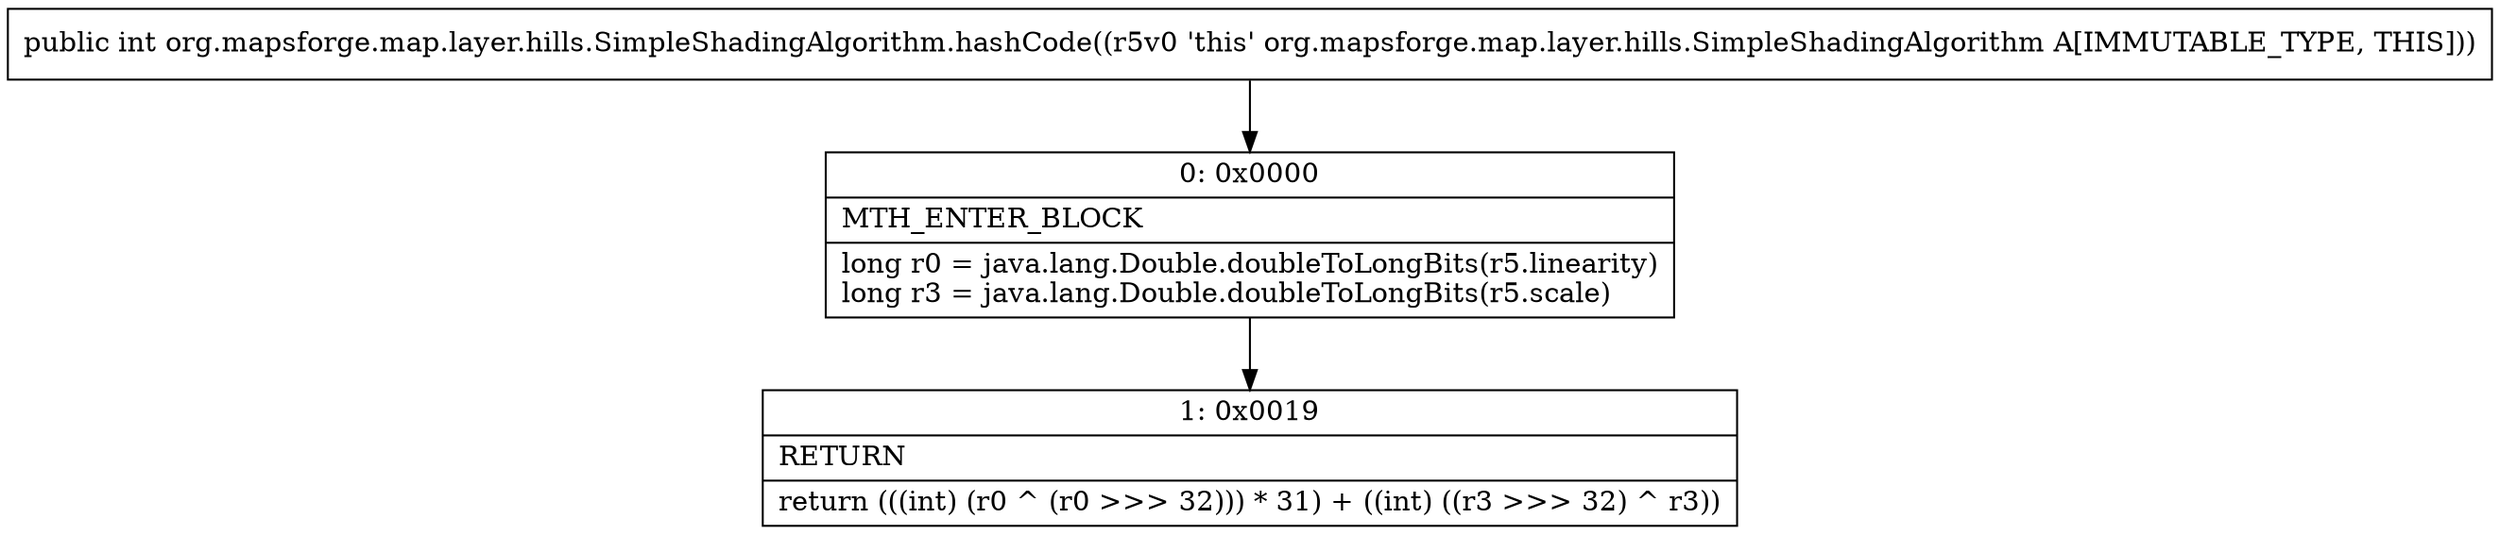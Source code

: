 digraph "CFG fororg.mapsforge.map.layer.hills.SimpleShadingAlgorithm.hashCode()I" {
Node_0 [shape=record,label="{0\:\ 0x0000|MTH_ENTER_BLOCK\l|long r0 = java.lang.Double.doubleToLongBits(r5.linearity)\llong r3 = java.lang.Double.doubleToLongBits(r5.scale)\l}"];
Node_1 [shape=record,label="{1\:\ 0x0019|RETURN\l|return (((int) (r0 ^ (r0 \>\>\> 32))) * 31) + ((int) ((r3 \>\>\> 32) ^ r3))\l}"];
MethodNode[shape=record,label="{public int org.mapsforge.map.layer.hills.SimpleShadingAlgorithm.hashCode((r5v0 'this' org.mapsforge.map.layer.hills.SimpleShadingAlgorithm A[IMMUTABLE_TYPE, THIS])) }"];
MethodNode -> Node_0;
Node_0 -> Node_1;
}

